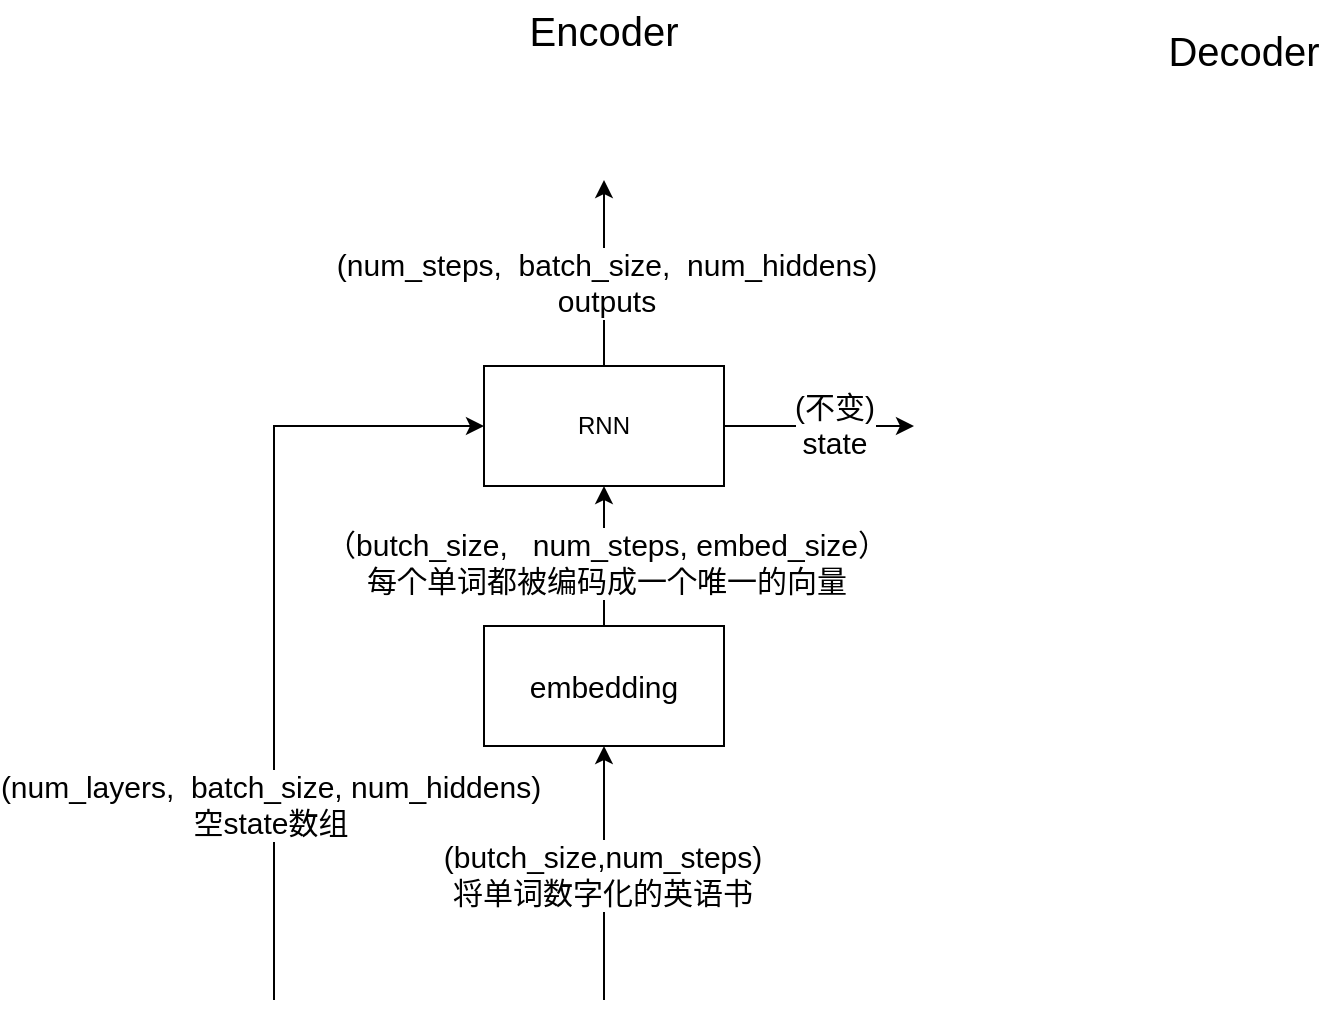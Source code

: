 <mxfile version="24.6.4" type="github">
  <diagram name="第 1 页" id="t57Mj6TWYS3Gnbbgc8SS">
    <mxGraphModel dx="862" dy="620" grid="1" gridSize="10" guides="1" tooltips="1" connect="1" arrows="1" fold="1" page="1" pageScale="1" pageWidth="827" pageHeight="1169" math="0" shadow="0">
      <root>
        <mxCell id="0" />
        <mxCell id="1" parent="0" />
        <mxCell id="ImswRMmQOFZAzSXgzo8e-5" style="edgeStyle=orthogonalEdgeStyle;rounded=0;orthogonalLoop=1;jettySize=auto;html=1;exitX=0.5;exitY=0;exitDx=0;exitDy=0;entryX=0.5;entryY=1;entryDx=0;entryDy=0;" edge="1" parent="1" source="ImswRMmQOFZAzSXgzo8e-1" target="ImswRMmQOFZAzSXgzo8e-4">
          <mxGeometry relative="1" as="geometry" />
        </mxCell>
        <mxCell id="ImswRMmQOFZAzSXgzo8e-6" value="&lt;font style=&quot;font-size: 15px;&quot;&gt;（butch_size,&amp;nbsp; &amp;nbsp;num_steps, embed_size）&lt;/font&gt;&lt;div&gt;&lt;font style=&quot;font-size: 15px;&quot;&gt;每个单词都被编码成一个唯一的向量&lt;/font&gt;&lt;/div&gt;" style="edgeLabel;html=1;align=center;verticalAlign=middle;resizable=0;points=[];" vertex="1" connectable="0" parent="ImswRMmQOFZAzSXgzo8e-5">
          <mxGeometry x="-0.071" y="-1" relative="1" as="geometry">
            <mxPoint as="offset" />
          </mxGeometry>
        </mxCell>
        <mxCell id="ImswRMmQOFZAzSXgzo8e-1" value="&lt;font style=&quot;font-size: 15px;&quot;&gt;embedding&lt;/font&gt;" style="rounded=0;whiteSpace=wrap;html=1;" vertex="1" parent="1">
          <mxGeometry x="255" y="333" width="120" height="60" as="geometry" />
        </mxCell>
        <mxCell id="ImswRMmQOFZAzSXgzo8e-2" value="" style="endArrow=classic;html=1;rounded=0;entryX=0.5;entryY=1;entryDx=0;entryDy=0;" edge="1" parent="1" target="ImswRMmQOFZAzSXgzo8e-1">
          <mxGeometry width="50" height="50" relative="1" as="geometry">
            <mxPoint x="315" y="520" as="sourcePoint" />
            <mxPoint x="595" y="313" as="targetPoint" />
          </mxGeometry>
        </mxCell>
        <mxCell id="ImswRMmQOFZAzSXgzo8e-7" value="&lt;font style=&quot;font-size: 15px;&quot;&gt;(butch_size,num_steps)&lt;/font&gt;&lt;div&gt;&lt;font style=&quot;font-size: 15px;&quot;&gt;将单词数字化的英语书&lt;/font&gt;&lt;/div&gt;" style="edgeLabel;html=1;align=center;verticalAlign=middle;resizable=0;points=[];" vertex="1" connectable="0" parent="ImswRMmQOFZAzSXgzo8e-2">
          <mxGeometry x="0.003" y="1" relative="1" as="geometry">
            <mxPoint as="offset" />
          </mxGeometry>
        </mxCell>
        <mxCell id="ImswRMmQOFZAzSXgzo8e-13" style="edgeStyle=orthogonalEdgeStyle;rounded=0;orthogonalLoop=1;jettySize=auto;html=1;exitX=0.5;exitY=0;exitDx=0;exitDy=0;" edge="1" parent="1" source="ImswRMmQOFZAzSXgzo8e-4">
          <mxGeometry relative="1" as="geometry">
            <mxPoint x="315" y="110" as="targetPoint" />
          </mxGeometry>
        </mxCell>
        <mxCell id="ImswRMmQOFZAzSXgzo8e-16" value="&lt;div&gt;&lt;font style=&quot;&quot;&gt;&lt;span style=&quot;font-size: 15px;&quot;&gt;(num_steps,&amp;nbsp; batch_size,&amp;nbsp; num_hiddens)&lt;/span&gt;&lt;br&gt;&lt;/font&gt;&lt;/div&gt;&lt;font style=&quot;font-size: 15px;&quot;&gt;outputs&lt;/font&gt;" style="edgeLabel;html=1;align=center;verticalAlign=middle;resizable=0;points=[];" vertex="1" connectable="0" parent="ImswRMmQOFZAzSXgzo8e-13">
          <mxGeometry x="-0.098" y="-1" relative="1" as="geometry">
            <mxPoint as="offset" />
          </mxGeometry>
        </mxCell>
        <mxCell id="ImswRMmQOFZAzSXgzo8e-14" style="edgeStyle=orthogonalEdgeStyle;rounded=0;orthogonalLoop=1;jettySize=auto;html=1;exitX=1;exitY=0.5;exitDx=0;exitDy=0;" edge="1" parent="1" source="ImswRMmQOFZAzSXgzo8e-4">
          <mxGeometry relative="1" as="geometry">
            <mxPoint x="470" y="233" as="targetPoint" />
          </mxGeometry>
        </mxCell>
        <mxCell id="ImswRMmQOFZAzSXgzo8e-22" value="&lt;div style=&quot;font-size: 15px;&quot;&gt;&lt;font style=&quot;font-size: 15px;&quot;&gt;(不变)&lt;/font&gt;&lt;/div&gt;&lt;font style=&quot;font-size: 15px;&quot;&gt;state&lt;/font&gt;" style="edgeLabel;html=1;align=center;verticalAlign=middle;resizable=0;points=[];" vertex="1" connectable="0" parent="ImswRMmQOFZAzSXgzo8e-14">
          <mxGeometry x="0.167" y="2" relative="1" as="geometry">
            <mxPoint as="offset" />
          </mxGeometry>
        </mxCell>
        <mxCell id="ImswRMmQOFZAzSXgzo8e-4" value="RNN" style="rounded=0;whiteSpace=wrap;html=1;" vertex="1" parent="1">
          <mxGeometry x="255" y="203" width="120" height="60" as="geometry" />
        </mxCell>
        <mxCell id="ImswRMmQOFZAzSXgzo8e-8" value="&lt;font style=&quot;font-size: 20px;&quot;&gt;Encoder&lt;/font&gt;" style="text;html=1;align=center;verticalAlign=middle;whiteSpace=wrap;rounded=0;" vertex="1" parent="1">
          <mxGeometry x="285" y="20" width="60" height="30" as="geometry" />
        </mxCell>
        <mxCell id="ImswRMmQOFZAzSXgzo8e-9" value="&lt;font style=&quot;font-size: 20px;&quot;&gt;Decoder&lt;/font&gt;" style="text;html=1;align=center;verticalAlign=middle;whiteSpace=wrap;rounded=0;" vertex="1" parent="1">
          <mxGeometry x="605" y="30" width="60" height="30" as="geometry" />
        </mxCell>
        <mxCell id="ImswRMmQOFZAzSXgzo8e-10" value="" style="endArrow=classic;html=1;rounded=0;entryX=0;entryY=0.5;entryDx=0;entryDy=0;edgeStyle=orthogonalEdgeStyle;" edge="1" parent="1" target="ImswRMmQOFZAzSXgzo8e-4">
          <mxGeometry width="50" height="50" relative="1" as="geometry">
            <mxPoint x="150" y="520" as="sourcePoint" />
            <mxPoint x="555" y="290" as="targetPoint" />
            <Array as="points">
              <mxPoint x="150" y="233" />
            </Array>
          </mxGeometry>
        </mxCell>
        <mxCell id="ImswRMmQOFZAzSXgzo8e-19" value="&lt;div&gt;&lt;font style=&quot;font-size: 15px;&quot;&gt;(num_layers,&amp;nbsp; batch_size, num_hiddens)&lt;/font&gt;&lt;/div&gt;&lt;font style=&quot;font-size: 15px;&quot;&gt;空state数组&lt;/font&gt;" style="edgeLabel;html=1;align=center;verticalAlign=middle;resizable=0;points=[];" vertex="1" connectable="0" parent="ImswRMmQOFZAzSXgzo8e-10">
          <mxGeometry x="-0.498" y="2" relative="1" as="geometry">
            <mxPoint as="offset" />
          </mxGeometry>
        </mxCell>
      </root>
    </mxGraphModel>
  </diagram>
</mxfile>

